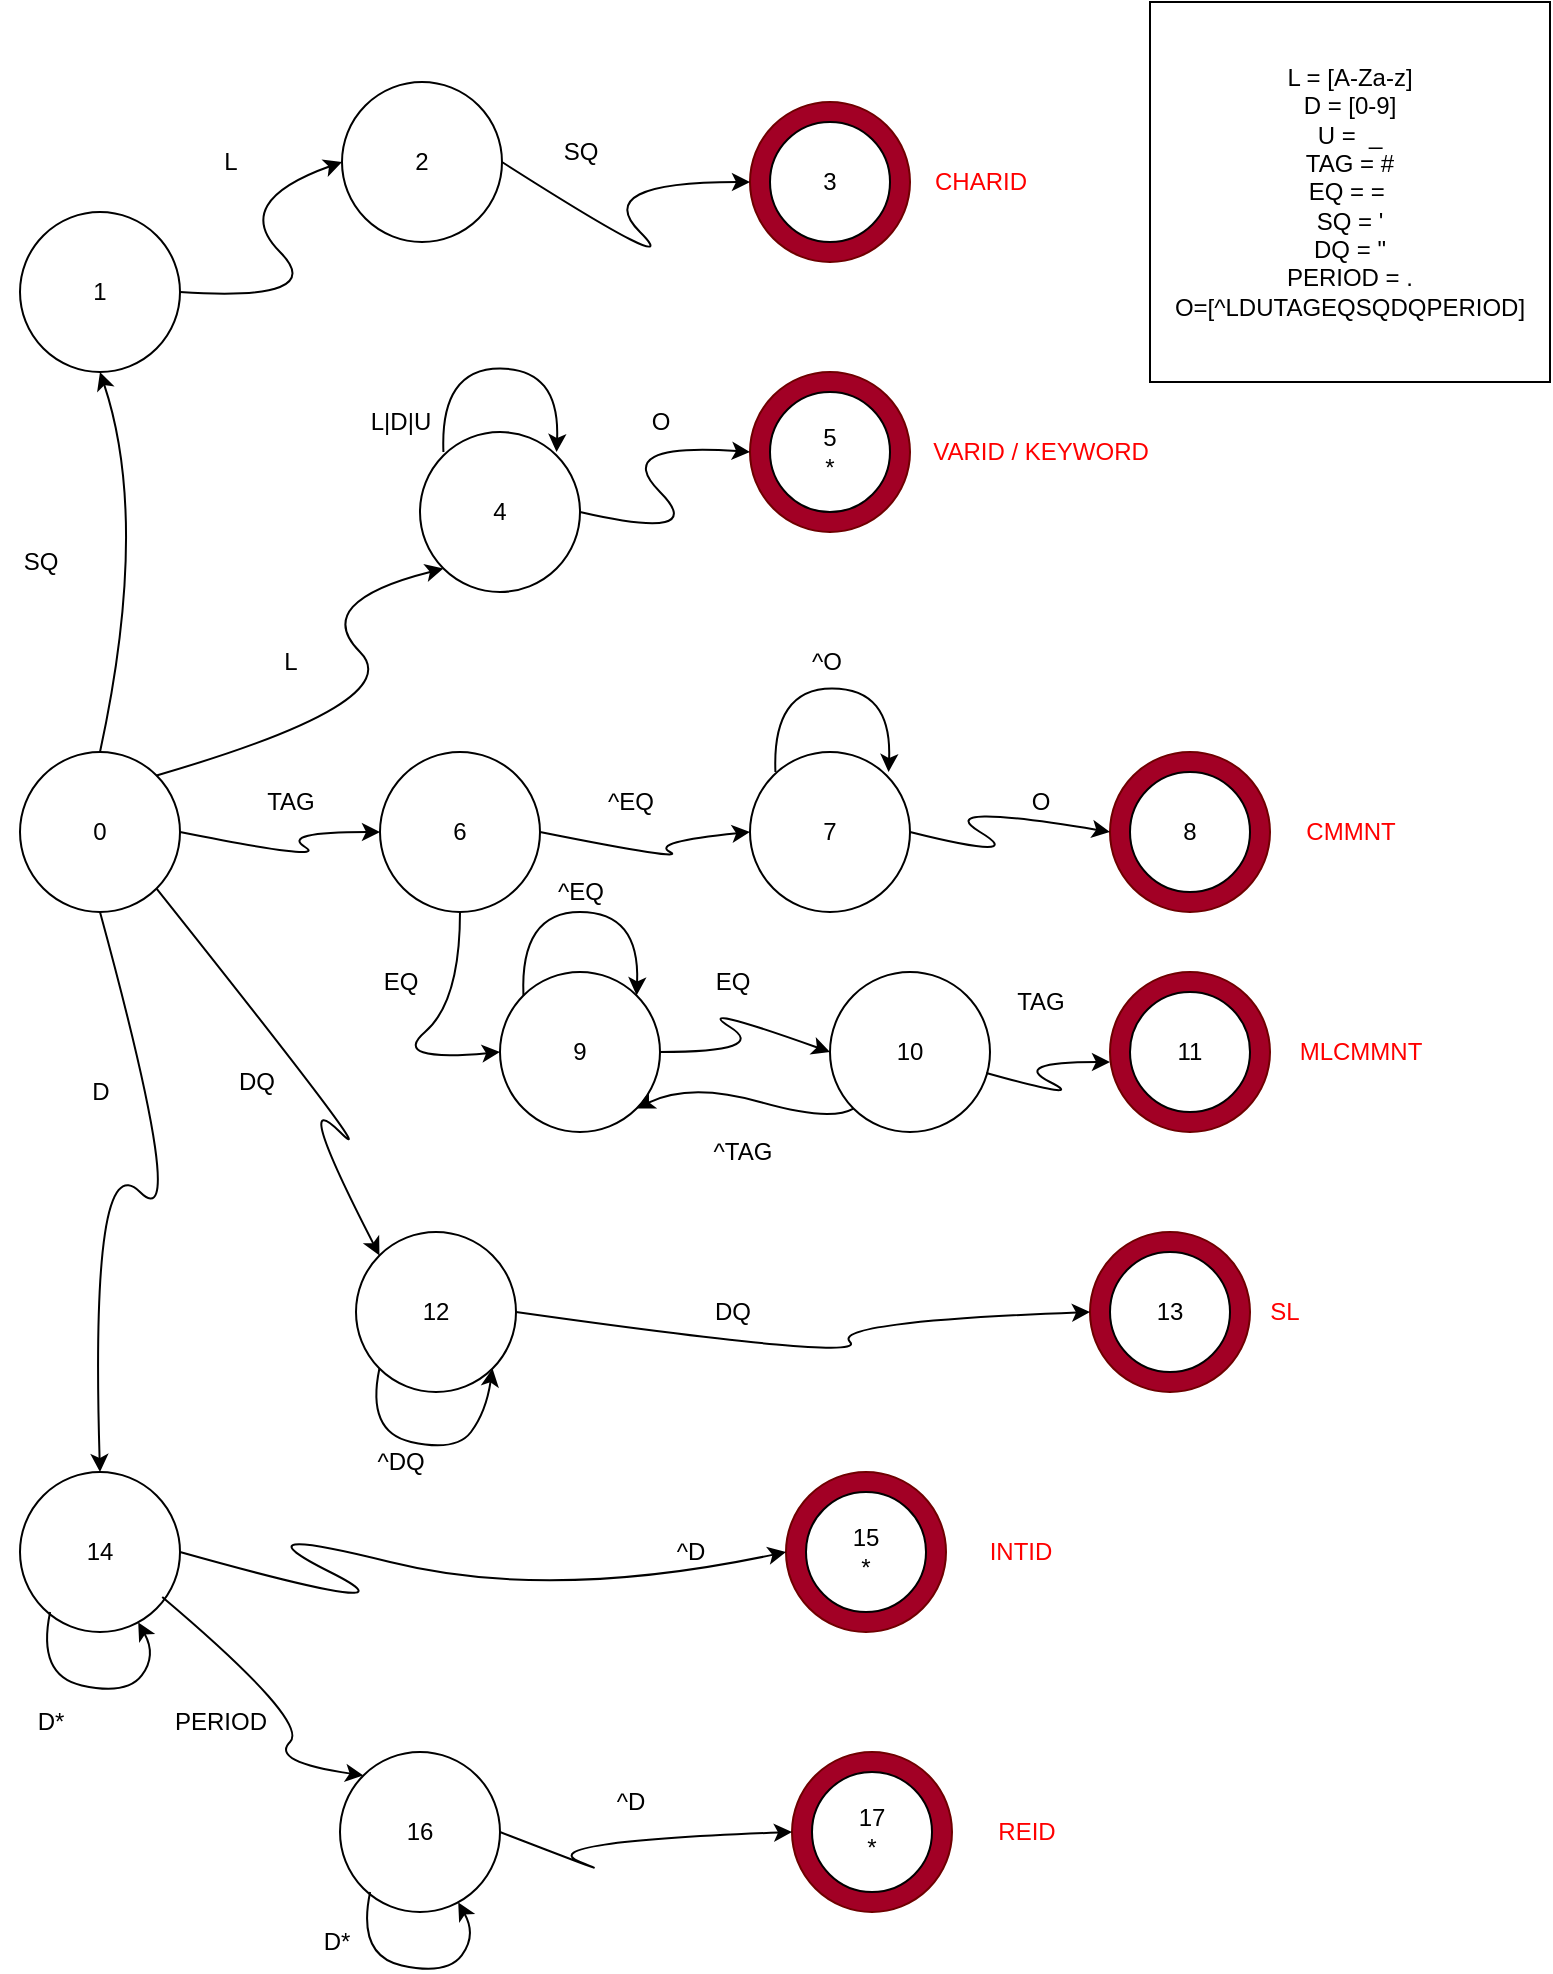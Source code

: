 <mxfile version="20.8.16" type="device"><diagram name="Page-1" id="AvqKZDbMztt61U9ZP5s7"><mxGraphModel dx="785" dy="505" grid="1" gridSize="10" guides="1" tooltips="1" connect="1" arrows="1" fold="1" page="1" pageScale="1" pageWidth="850" pageHeight="1100" math="0" shadow="0"><root><mxCell id="0"/><mxCell id="1" parent="0"/><mxCell id="ualJJNMQJvopFmBxcj2q-64" value="0" style="ellipse;whiteSpace=wrap;html=1;aspect=fixed;" parent="1" vertex="1"><mxGeometry x="65" y="405" width="80" height="80" as="geometry"/></mxCell><mxCell id="ualJJNMQJvopFmBxcj2q-65" value="4" style="ellipse;whiteSpace=wrap;html=1;aspect=fixed;" parent="1" vertex="1"><mxGeometry x="265" y="245" width="80" height="80" as="geometry"/></mxCell><mxCell id="ualJJNMQJvopFmBxcj2q-66" value="" style="ellipse;whiteSpace=wrap;html=1;aspect=fixed;fillColor=#a20025;fontColor=#ffffff;strokeColor=#6F0000;" parent="1" vertex="1"><mxGeometry x="430" y="215" width="80" height="80" as="geometry"/></mxCell><mxCell id="ualJJNMQJvopFmBxcj2q-67" value="5&lt;br&gt;*" style="ellipse;whiteSpace=wrap;html=1;aspect=fixed;" parent="1" vertex="1"><mxGeometry x="440" y="225" width="60" height="60" as="geometry"/></mxCell><mxCell id="ualJJNMQJvopFmBxcj2q-76" value="L" style="text;html=1;align=center;verticalAlign=middle;resizable=0;points=[];autosize=1;strokeColor=none;fillColor=none;" parent="1" vertex="1"><mxGeometry x="185" y="345" width="30" height="30" as="geometry"/></mxCell><mxCell id="ualJJNMQJvopFmBxcj2q-77" value="L|D|U" style="text;html=1;align=center;verticalAlign=middle;resizable=0;points=[];autosize=1;strokeColor=none;fillColor=none;" parent="1" vertex="1"><mxGeometry x="230" y="225" width="50" height="30" as="geometry"/></mxCell><mxCell id="ualJJNMQJvopFmBxcj2q-79" value="&lt;font color=&quot;#ff0000&quot;&gt;VARID / KEYWORD&lt;/font&gt;" style="text;html=1;align=center;verticalAlign=middle;resizable=0;points=[];autosize=1;strokeColor=none;fillColor=none;" parent="1" vertex="1"><mxGeometry x="510" y="240" width="130" height="30" as="geometry"/></mxCell><mxCell id="ualJJNMQJvopFmBxcj2q-80" value="O" style="text;html=1;align=center;verticalAlign=middle;resizable=0;points=[];autosize=1;strokeColor=none;fillColor=none;" parent="1" vertex="1"><mxGeometry x="370" y="225" width="30" height="30" as="geometry"/></mxCell><mxCell id="ualJJNMQJvopFmBxcj2q-89" value="TAG" style="text;html=1;align=center;verticalAlign=middle;resizable=0;points=[];autosize=1;strokeColor=none;fillColor=none;" parent="1" vertex="1"><mxGeometry x="175" y="415" width="50" height="30" as="geometry"/></mxCell><mxCell id="ualJJNMQJvopFmBxcj2q-91" value="" style="ellipse;whiteSpace=wrap;html=1;aspect=fixed;fillColor=#a20025;fontColor=#ffffff;strokeColor=#6F0000;" parent="1" vertex="1"><mxGeometry x="610" y="405" width="80" height="80" as="geometry"/></mxCell><mxCell id="ualJJNMQJvopFmBxcj2q-92" value="8" style="ellipse;whiteSpace=wrap;html=1;aspect=fixed;" parent="1" vertex="1"><mxGeometry x="620" y="415" width="60" height="60" as="geometry"/></mxCell><mxCell id="ualJJNMQJvopFmBxcj2q-93" value="&lt;font color=&quot;#ff0000&quot;&gt;CMMNT&lt;/font&gt;" style="text;html=1;align=center;verticalAlign=middle;resizable=0;points=[];autosize=1;strokeColor=none;fillColor=none;" parent="1" vertex="1"><mxGeometry x="695" y="430" width="70" height="30" as="geometry"/></mxCell><mxCell id="ualJJNMQJvopFmBxcj2q-96" value="EQ" style="text;html=1;align=center;verticalAlign=middle;resizable=0;points=[];autosize=1;strokeColor=none;fillColor=none;" parent="1" vertex="1"><mxGeometry x="235" y="505" width="40" height="30" as="geometry"/></mxCell><mxCell id="ualJJNMQJvopFmBxcj2q-98" value="9" style="ellipse;whiteSpace=wrap;html=1;aspect=fixed;" parent="1" vertex="1"><mxGeometry x="305" y="515" width="80" height="80" as="geometry"/></mxCell><mxCell id="ualJJNMQJvopFmBxcj2q-99" value="" style="curved=1;endArrow=classic;html=1;rounded=0;exitX=0;exitY=0;exitDx=0;exitDy=0;entryX=1;entryY=0;entryDx=0;entryDy=0;" parent="1" source="ualJJNMQJvopFmBxcj2q-98" target="ualJJNMQJvopFmBxcj2q-98" edge="1"><mxGeometry width="50" height="50" relative="1" as="geometry"><mxPoint x="315" y="485" as="sourcePoint"/><mxPoint x="375" y="525" as="targetPoint"/><Array as="points"><mxPoint x="315" y="485"/><mxPoint x="375" y="485"/></Array></mxGeometry></mxCell><mxCell id="ualJJNMQJvopFmBxcj2q-100" value="^EQ" style="text;html=1;align=center;verticalAlign=middle;resizable=0;points=[];autosize=1;strokeColor=none;fillColor=none;" parent="1" vertex="1"><mxGeometry x="320" y="460" width="50" height="30" as="geometry"/></mxCell><mxCell id="ualJJNMQJvopFmBxcj2q-102" value="10" style="ellipse;whiteSpace=wrap;html=1;aspect=fixed;" parent="1" vertex="1"><mxGeometry x="470" y="515" width="80" height="80" as="geometry"/></mxCell><mxCell id="ualJJNMQJvopFmBxcj2q-103" value="EQ" style="text;html=1;align=center;verticalAlign=middle;resizable=0;points=[];autosize=1;strokeColor=none;fillColor=none;" parent="1" vertex="1"><mxGeometry x="401" y="505" width="40" height="30" as="geometry"/></mxCell><mxCell id="ualJJNMQJvopFmBxcj2q-104" value="" style="ellipse;whiteSpace=wrap;html=1;aspect=fixed;fillColor=#a20025;fontColor=#ffffff;strokeColor=#6F0000;" parent="1" vertex="1"><mxGeometry x="610" y="515" width="80" height="80" as="geometry"/></mxCell><mxCell id="ualJJNMQJvopFmBxcj2q-105" value="11" style="ellipse;whiteSpace=wrap;html=1;aspect=fixed;" parent="1" vertex="1"><mxGeometry x="620" y="525" width="60" height="60" as="geometry"/></mxCell><mxCell id="ualJJNMQJvopFmBxcj2q-106" value="TAG" style="text;html=1;align=center;verticalAlign=middle;resizable=0;points=[];autosize=1;strokeColor=none;fillColor=none;" parent="1" vertex="1"><mxGeometry x="550" y="515" width="50" height="30" as="geometry"/></mxCell><mxCell id="ualJJNMQJvopFmBxcj2q-107" value="&lt;font color=&quot;#ff0000&quot;&gt;MLCMMNT&lt;/font&gt;" style="text;html=1;align=center;verticalAlign=middle;resizable=0;points=[];autosize=1;strokeColor=none;fillColor=none;" parent="1" vertex="1"><mxGeometry x="695" y="540" width="80" height="30" as="geometry"/></mxCell><mxCell id="ualJJNMQJvopFmBxcj2q-108" value="L = [A-Za-z]&lt;br style=&quot;border-color: var(--border-color);&quot;&gt;&lt;span style=&quot;&quot;&gt;D = [0-9]&lt;br&gt;&lt;/span&gt;U =&amp;nbsp; _&lt;br&gt;TAG = #&lt;br&gt;EQ = =&amp;nbsp;&lt;br&gt;SQ = '&lt;br&gt;DQ = &quot;&lt;span style=&quot;&quot;&gt;&lt;br&gt;PERIOD = .&lt;br&gt;O=[^LDUTAGEQSQDQPERIOD]&lt;br&gt;&lt;/span&gt;" style="rounded=0;whiteSpace=wrap;html=1;" parent="1" vertex="1"><mxGeometry x="630" y="30" width="200" height="190" as="geometry"/></mxCell><mxCell id="ualJJNMQJvopFmBxcj2q-110" value="DQ" style="text;html=1;align=center;verticalAlign=middle;resizable=0;points=[];autosize=1;strokeColor=none;fillColor=none;" parent="1" vertex="1"><mxGeometry x="163" y="555" width="40" height="30" as="geometry"/></mxCell><mxCell id="ualJJNMQJvopFmBxcj2q-112" value="12" style="ellipse;whiteSpace=wrap;html=1;aspect=fixed;" parent="1" vertex="1"><mxGeometry x="233" y="645" width="80" height="80" as="geometry"/></mxCell><mxCell id="ualJJNMQJvopFmBxcj2q-113" value="^DQ" style="text;html=1;align=center;verticalAlign=middle;resizable=0;points=[];autosize=1;strokeColor=none;fillColor=none;" parent="1" vertex="1"><mxGeometry x="230" y="745" width="50" height="30" as="geometry"/></mxCell><mxCell id="ualJJNMQJvopFmBxcj2q-115" value="" style="ellipse;whiteSpace=wrap;html=1;aspect=fixed;fillColor=#a20025;fontColor=#ffffff;strokeColor=#6F0000;" parent="1" vertex="1"><mxGeometry x="600" y="645" width="80" height="80" as="geometry"/></mxCell><mxCell id="ualJJNMQJvopFmBxcj2q-116" value="13" style="ellipse;whiteSpace=wrap;html=1;aspect=fixed;" parent="1" vertex="1"><mxGeometry x="610" y="655" width="60" height="60" as="geometry"/></mxCell><mxCell id="ualJJNMQJvopFmBxcj2q-117" value="&lt;font color=&quot;#ff0000&quot;&gt;SL&lt;/font&gt;" style="text;html=1;align=center;verticalAlign=middle;resizable=0;points=[];autosize=1;strokeColor=none;fillColor=none;" parent="1" vertex="1"><mxGeometry x="677" y="670" width="40" height="30" as="geometry"/></mxCell><mxCell id="ualJJNMQJvopFmBxcj2q-118" value="" style="curved=1;endArrow=classic;html=1;rounded=0;exitX=0;exitY=1;exitDx=0;exitDy=0;entryX=1;entryY=1;entryDx=0;entryDy=0;" parent="1" source="ualJJNMQJvopFmBxcj2q-112" target="ualJJNMQJvopFmBxcj2q-112" edge="1"><mxGeometry width="50" height="50" relative="1" as="geometry"><mxPoint x="239.716" y="776.716" as="sourcePoint"/><mxPoint x="296.284" y="776.716" as="targetPoint"/><Array as="points"><mxPoint x="238" y="745"/><mxPoint x="283" y="755"/><mxPoint x="298" y="735"/></Array></mxGeometry></mxCell><mxCell id="ualJJNMQJvopFmBxcj2q-120" value="14" style="ellipse;whiteSpace=wrap;html=1;aspect=fixed;" parent="1" vertex="1"><mxGeometry x="65" y="765" width="80" height="80" as="geometry"/></mxCell><mxCell id="ualJJNMQJvopFmBxcj2q-121" value="D" style="text;html=1;align=center;verticalAlign=middle;resizable=0;points=[];autosize=1;strokeColor=none;fillColor=none;" parent="1" vertex="1"><mxGeometry x="90" y="560" width="30" height="30" as="geometry"/></mxCell><mxCell id="ualJJNMQJvopFmBxcj2q-122" value="" style="curved=1;endArrow=classic;html=1;rounded=0;exitX=0;exitY=1;exitDx=0;exitDy=0;" parent="1" target="ualJJNMQJvopFmBxcj2q-120" edge="1"><mxGeometry width="50" height="50" relative="1" as="geometry"><mxPoint x="80.076" y="835.004" as="sourcePoint"/><mxPoint x="136.644" y="835.004" as="targetPoint"/><Array as="points"><mxPoint x="73.36" y="866.72"/><mxPoint x="118.36" y="876.72"/><mxPoint x="133.36" y="856.72"/></Array></mxGeometry></mxCell><mxCell id="ualJJNMQJvopFmBxcj2q-123" value="D*" style="text;html=1;align=center;verticalAlign=middle;resizable=0;points=[];autosize=1;strokeColor=none;fillColor=none;" parent="1" vertex="1"><mxGeometry x="60" y="875" width="40" height="30" as="geometry"/></mxCell><mxCell id="ualJJNMQJvopFmBxcj2q-127" value="PERIOD" style="text;html=1;align=center;verticalAlign=middle;resizable=0;points=[];autosize=1;strokeColor=none;fillColor=none;" parent="1" vertex="1"><mxGeometry x="130" y="875" width="70" height="30" as="geometry"/></mxCell><mxCell id="ualJJNMQJvopFmBxcj2q-129" value="16" style="ellipse;whiteSpace=wrap;html=1;aspect=fixed;" parent="1" vertex="1"><mxGeometry x="225" y="905" width="80" height="80" as="geometry"/></mxCell><mxCell id="ualJJNMQJvopFmBxcj2q-130" value="" style="curved=1;endArrow=classic;html=1;rounded=0;exitX=0;exitY=1;exitDx=0;exitDy=0;" parent="1" target="ualJJNMQJvopFmBxcj2q-129" edge="1"><mxGeometry width="50" height="50" relative="1" as="geometry"><mxPoint x="240.076" y="975.004" as="sourcePoint"/><mxPoint x="296.644" y="975.004" as="targetPoint"/><Array as="points"><mxPoint x="233.36" y="1006.72"/><mxPoint x="278.36" y="1016.72"/><mxPoint x="293.36" y="996.72"/></Array></mxGeometry></mxCell><mxCell id="ualJJNMQJvopFmBxcj2q-131" value="D*" style="text;html=1;align=center;verticalAlign=middle;resizable=0;points=[];autosize=1;strokeColor=none;fillColor=none;" parent="1" vertex="1"><mxGeometry x="203" y="985" width="40" height="30" as="geometry"/></mxCell><mxCell id="ualJJNMQJvopFmBxcj2q-132" value="^D" style="text;html=1;align=center;verticalAlign=middle;resizable=0;points=[];autosize=1;strokeColor=none;fillColor=none;" parent="1" vertex="1"><mxGeometry x="350" y="915" width="40" height="30" as="geometry"/></mxCell><mxCell id="ualJJNMQJvopFmBxcj2q-133" value="" style="ellipse;whiteSpace=wrap;html=1;aspect=fixed;fillColor=#a20025;fontColor=#ffffff;strokeColor=#6F0000;" parent="1" vertex="1"><mxGeometry x="451" y="905" width="80" height="80" as="geometry"/></mxCell><mxCell id="ualJJNMQJvopFmBxcj2q-134" value="17&lt;br&gt;*" style="ellipse;whiteSpace=wrap;html=1;aspect=fixed;" parent="1" vertex="1"><mxGeometry x="461" y="915" width="60" height="60" as="geometry"/></mxCell><mxCell id="ualJJNMQJvopFmBxcj2q-135" value="&lt;font color=&quot;#ff0000&quot;&gt;REID&lt;/font&gt;" style="text;html=1;align=center;verticalAlign=middle;resizable=0;points=[];autosize=1;strokeColor=none;fillColor=none;" parent="1" vertex="1"><mxGeometry x="543" y="930" width="50" height="30" as="geometry"/></mxCell><mxCell id="ualJJNMQJvopFmBxcj2q-136" value="^D" style="text;html=1;align=center;verticalAlign=middle;resizable=0;points=[];autosize=1;strokeColor=none;fillColor=none;" parent="1" vertex="1"><mxGeometry x="380" y="790" width="40" height="30" as="geometry"/></mxCell><mxCell id="ualJJNMQJvopFmBxcj2q-137" value="" style="ellipse;whiteSpace=wrap;html=1;aspect=fixed;fillColor=#a20025;fontColor=#ffffff;strokeColor=#6F0000;" parent="1" vertex="1"><mxGeometry x="448" y="765" width="80" height="80" as="geometry"/></mxCell><mxCell id="ualJJNMQJvopFmBxcj2q-138" value="15&lt;br&gt;*" style="ellipse;whiteSpace=wrap;html=1;aspect=fixed;" parent="1" vertex="1"><mxGeometry x="458" y="775" width="60" height="60" as="geometry"/></mxCell><mxCell id="ualJJNMQJvopFmBxcj2q-139" value="&lt;font color=&quot;#ff0000&quot;&gt;INTID&lt;/font&gt;" style="text;html=1;align=center;verticalAlign=middle;resizable=0;points=[];autosize=1;strokeColor=none;fillColor=none;" parent="1" vertex="1"><mxGeometry x="540" y="790" width="50" height="30" as="geometry"/></mxCell><mxCell id="ualJJNMQJvopFmBxcj2q-141" value="1" style="ellipse;whiteSpace=wrap;html=1;aspect=fixed;" parent="1" vertex="1"><mxGeometry x="65" y="135" width="80" height="80" as="geometry"/></mxCell><mxCell id="ualJJNMQJvopFmBxcj2q-143" value="" style="ellipse;whiteSpace=wrap;html=1;aspect=fixed;fillColor=#a20025;fontColor=#ffffff;strokeColor=#6F0000;" parent="1" vertex="1"><mxGeometry x="430" y="80" width="80" height="80" as="geometry"/></mxCell><mxCell id="ualJJNMQJvopFmBxcj2q-144" value="3" style="ellipse;whiteSpace=wrap;html=1;aspect=fixed;" parent="1" vertex="1"><mxGeometry x="440" y="90" width="60" height="60" as="geometry"/></mxCell><mxCell id="ualJJNMQJvopFmBxcj2q-145" value="&lt;font color=&quot;#ff0000&quot;&gt;CHARID&lt;/font&gt;" style="text;html=1;align=center;verticalAlign=middle;resizable=0;points=[];autosize=1;strokeColor=none;fillColor=none;" parent="1" vertex="1"><mxGeometry x="510" y="105" width="70" height="30" as="geometry"/></mxCell><mxCell id="ualJJNMQJvopFmBxcj2q-146" value="SQ" style="text;html=1;align=center;verticalAlign=middle;resizable=0;points=[];autosize=1;strokeColor=none;fillColor=none;" parent="1" vertex="1"><mxGeometry x="55" y="295" width="40" height="30" as="geometry"/></mxCell><mxCell id="ualJJNMQJvopFmBxcj2q-148" value="L" style="text;html=1;align=center;verticalAlign=middle;resizable=0;points=[];autosize=1;strokeColor=none;fillColor=none;" parent="1" vertex="1"><mxGeometry x="155" y="95" width="30" height="30" as="geometry"/></mxCell><mxCell id="ualJJNMQJvopFmBxcj2q-149" value="6" style="ellipse;whiteSpace=wrap;html=1;aspect=fixed;" parent="1" vertex="1"><mxGeometry x="245" y="405" width="80" height="80" as="geometry"/></mxCell><mxCell id="ualJJNMQJvopFmBxcj2q-150" value="7" style="ellipse;whiteSpace=wrap;html=1;aspect=fixed;" parent="1" vertex="1"><mxGeometry x="430" y="405" width="80" height="80" as="geometry"/></mxCell><mxCell id="ualJJNMQJvopFmBxcj2q-151" value="" style="curved=1;endArrow=classic;html=1;rounded=0;exitX=0;exitY=0;exitDx=0;exitDy=0;entryX=1;entryY=0;entryDx=0;entryDy=0;" parent="1" edge="1"><mxGeometry width="50" height="50" relative="1" as="geometry"><mxPoint x="442.716" y="414.996" as="sourcePoint"/><mxPoint x="499.284" y="414.996" as="targetPoint"/><Array as="points"><mxPoint x="441" y="373.28"/><mxPoint x="501" y="373.28"/></Array></mxGeometry></mxCell><mxCell id="ualJJNMQJvopFmBxcj2q-152" value="^O" style="text;html=1;align=center;verticalAlign=middle;resizable=0;points=[];autosize=1;strokeColor=none;fillColor=none;" parent="1" vertex="1"><mxGeometry x="448" y="345" width="40" height="30" as="geometry"/></mxCell><mxCell id="ualJJNMQJvopFmBxcj2q-155" value="^EQ" style="text;html=1;align=center;verticalAlign=middle;resizable=0;points=[];autosize=1;strokeColor=none;fillColor=none;" parent="1" vertex="1"><mxGeometry x="345" y="415" width="50" height="30" as="geometry"/></mxCell><mxCell id="ualJJNMQJvopFmBxcj2q-156" value="O" style="text;html=1;align=center;verticalAlign=middle;resizable=0;points=[];autosize=1;strokeColor=none;fillColor=none;" parent="1" vertex="1"><mxGeometry x="560" y="415" width="30" height="30" as="geometry"/></mxCell><mxCell id="64LJVQLyfL_Ww44AqAAz-3" value="^TAG" style="text;html=1;align=center;verticalAlign=middle;resizable=0;points=[];autosize=1;strokeColor=none;fillColor=none;" parent="1" vertex="1"><mxGeometry x="401" y="590" width="50" height="30" as="geometry"/></mxCell><mxCell id="64LJVQLyfL_Ww44AqAAz-6" value="DQ" style="text;html=1;align=center;verticalAlign=middle;resizable=0;points=[];autosize=1;strokeColor=none;fillColor=none;" parent="1" vertex="1"><mxGeometry x="401" y="670" width="40" height="30" as="geometry"/></mxCell><mxCell id="64LJVQLyfL_Ww44AqAAz-10" value="" style="curved=1;endArrow=classic;html=1;rounded=0;exitX=0;exitY=0;exitDx=0;exitDy=0;entryX=1;entryY=0;entryDx=0;entryDy=0;" parent="1" edge="1"><mxGeometry width="50" height="50" relative="1" as="geometry"><mxPoint x="276.716" y="254.996" as="sourcePoint"/><mxPoint x="333.284" y="254.996" as="targetPoint"/><Array as="points"><mxPoint x="275" y="213.28"/><mxPoint x="335" y="213.28"/></Array></mxGeometry></mxCell><mxCell id="64LJVQLyfL_Ww44AqAAz-12" value="" style="curved=1;endArrow=classic;html=1;rounded=0;fontColor=#FFFFFF;exitX=1;exitY=0.5;exitDx=0;exitDy=0;entryX=0;entryY=0.5;entryDx=0;entryDy=0;" parent="1" source="ualJJNMQJvopFmBxcj2q-65" target="ualJJNMQJvopFmBxcj2q-66" edge="1"><mxGeometry width="50" height="50" relative="1" as="geometry"><mxPoint x="360" y="300" as="sourcePoint"/><mxPoint x="410" y="250" as="targetPoint"/><Array as="points"><mxPoint x="410" y="300"/><mxPoint x="360" y="250"/></Array></mxGeometry></mxCell><mxCell id="64LJVQLyfL_Ww44AqAAz-14" value="" style="curved=1;endArrow=classic;html=1;rounded=0;fontColor=#FFFFFF;exitX=1;exitY=0.5;exitDx=0;exitDy=0;entryX=0;entryY=0.5;entryDx=0;entryDy=0;" parent="1" source="ualJJNMQJvopFmBxcj2q-120" target="ualJJNMQJvopFmBxcj2q-137" edge="1"><mxGeometry width="50" height="50" relative="1" as="geometry"><mxPoint x="170" y="840" as="sourcePoint"/><mxPoint x="220" y="790" as="targetPoint"/><Array as="points"><mxPoint x="270" y="840"/><mxPoint x="170" y="790"/><mxPoint x="330" y="830"/></Array></mxGeometry></mxCell><mxCell id="64LJVQLyfL_Ww44AqAAz-15" value="2" style="ellipse;whiteSpace=wrap;html=1;aspect=fixed;" parent="1" vertex="1"><mxGeometry x="226" y="70" width="80" height="80" as="geometry"/></mxCell><mxCell id="64LJVQLyfL_Ww44AqAAz-16" value="SQ" style="text;html=1;align=center;verticalAlign=middle;resizable=0;points=[];autosize=1;strokeColor=none;fillColor=none;" parent="1" vertex="1"><mxGeometry x="325" y="90" width="40" height="30" as="geometry"/></mxCell><mxCell id="64LJVQLyfL_Ww44AqAAz-20" value="" style="curved=1;endArrow=classic;html=1;rounded=0;fontColor=#FFFFFF;entryX=1;entryY=1;entryDx=0;entryDy=0;exitX=0;exitY=1;exitDx=0;exitDy=0;" parent="1" source="ualJJNMQJvopFmBxcj2q-102" target="ualJJNMQJvopFmBxcj2q-98" edge="1"><mxGeometry width="50" height="50" relative="1" as="geometry"><mxPoint x="400" y="620" as="sourcePoint"/><mxPoint x="450" y="570" as="targetPoint"/><Array as="points"><mxPoint x="470" y="590"/><mxPoint x="400" y="570"/></Array></mxGeometry></mxCell><mxCell id="64LJVQLyfL_Ww44AqAAz-22" value="" style="curved=1;endArrow=classic;html=1;rounded=0;fontColor=#FFFFFF;entryX=0;entryY=0.5;entryDx=0;entryDy=0;exitX=1;exitY=0.5;exitDx=0;exitDy=0;" parent="1" source="ualJJNMQJvopFmBxcj2q-98" target="ualJJNMQJvopFmBxcj2q-102" edge="1"><mxGeometry width="50" height="50" relative="1" as="geometry"><mxPoint x="380" y="555" as="sourcePoint"/><mxPoint x="440" y="505" as="targetPoint"/><Array as="points"><mxPoint x="440" y="555"/><mxPoint x="400" y="530"/></Array></mxGeometry></mxCell><mxCell id="64LJVQLyfL_Ww44AqAAz-23" value="" style="curved=1;endArrow=classic;html=1;rounded=0;fontColor=#FFFFFF;exitX=0.977;exitY=0.631;exitDx=0;exitDy=0;exitPerimeter=0;" parent="1" source="ualJJNMQJvopFmBxcj2q-102" edge="1"><mxGeometry width="50" height="50" relative="1" as="geometry"><mxPoint x="560" y="610" as="sourcePoint"/><mxPoint x="610" y="560" as="targetPoint"/><Array as="points"><mxPoint x="600" y="580"/><mxPoint x="560" y="560"/></Array></mxGeometry></mxCell><mxCell id="64LJVQLyfL_Ww44AqAAz-24" value="" style="curved=1;endArrow=classic;html=1;rounded=0;fontColor=#FFFFFF;entryX=0;entryY=0.5;entryDx=0;entryDy=0;exitX=1;exitY=0.5;exitDx=0;exitDy=0;" parent="1" source="ualJJNMQJvopFmBxcj2q-150" target="ualJJNMQJvopFmBxcj2q-91" edge="1"><mxGeometry width="50" height="50" relative="1" as="geometry"><mxPoint x="520" y="480" as="sourcePoint"/><mxPoint x="570" y="430" as="targetPoint"/><Array as="points"><mxPoint x="570" y="460"/><mxPoint x="520" y="430"/></Array></mxGeometry></mxCell><mxCell id="64LJVQLyfL_Ww44AqAAz-26" value="" style="curved=1;endArrow=classic;html=1;rounded=0;fontColor=#FFFFFF;entryX=0;entryY=0;entryDx=0;entryDy=0;exitX=0.889;exitY=0.781;exitDx=0;exitDy=0;exitPerimeter=0;" parent="1" source="ualJJNMQJvopFmBxcj2q-120" target="ualJJNMQJvopFmBxcj2q-129" edge="1"><mxGeometry width="50" height="50" relative="1" as="geometry"><mxPoint x="120" y="980" as="sourcePoint"/><mxPoint x="170" y="930" as="targetPoint"/><Array as="points"><mxPoint x="210" y="890"/><mxPoint x="190" y="910"/></Array></mxGeometry></mxCell><mxCell id="64LJVQLyfL_Ww44AqAAz-27" value="" style="curved=1;endArrow=classic;html=1;rounded=0;fontColor=#FFFFFF;entryX=0;entryY=0.5;entryDx=0;entryDy=0;exitX=1;exitY=0.5;exitDx=0;exitDy=0;" parent="1" source="ualJJNMQJvopFmBxcj2q-129" target="ualJJNMQJvopFmBxcj2q-133" edge="1"><mxGeometry width="50" height="50" relative="1" as="geometry"><mxPoint x="320" y="1000" as="sourcePoint"/><mxPoint x="370" y="950" as="targetPoint"/><Array as="points"><mxPoint x="370" y="970"/><mxPoint x="320" y="950"/></Array></mxGeometry></mxCell><mxCell id="64LJVQLyfL_Ww44AqAAz-30" value="" style="curved=1;endArrow=classic;html=1;rounded=0;fontColor=#FFFFFF;exitX=1;exitY=0.5;exitDx=0;exitDy=0;" parent="1" source="ualJJNMQJvopFmBxcj2q-64" edge="1"><mxGeometry width="50" height="50" relative="1" as="geometry"><mxPoint x="195" y="495" as="sourcePoint"/><mxPoint x="245" y="445" as="targetPoint"/><Array as="points"><mxPoint x="220" y="460"/><mxPoint x="195" y="445"/></Array></mxGeometry></mxCell><mxCell id="64LJVQLyfL_Ww44AqAAz-31" value="" style="curved=1;endArrow=classic;html=1;rounded=0;fontColor=#FFFFFF;entryX=0;entryY=0.5;entryDx=0;entryDy=0;exitX=1;exitY=0.5;exitDx=0;exitDy=0;" parent="1" source="ualJJNMQJvopFmBxcj2q-149" target="ualJJNMQJvopFmBxcj2q-150" edge="1"><mxGeometry width="50" height="50" relative="1" as="geometry"><mxPoint x="380" y="500" as="sourcePoint"/><mxPoint x="430" y="450" as="targetPoint"/><Array as="points"><mxPoint x="400" y="460"/><mxPoint x="380" y="450"/></Array></mxGeometry></mxCell><mxCell id="64LJVQLyfL_Ww44AqAAz-32" value="" style="curved=1;endArrow=classic;html=1;rounded=0;fontColor=#FFFFFF;entryX=0;entryY=1;entryDx=0;entryDy=0;exitX=1;exitY=0;exitDx=0;exitDy=0;" parent="1" source="ualJJNMQJvopFmBxcj2q-64" target="ualJJNMQJvopFmBxcj2q-65" edge="1"><mxGeometry width="50" height="50" relative="1" as="geometry"><mxPoint x="210" y="380" as="sourcePoint"/><mxPoint x="260" y="330" as="targetPoint"/><Array as="points"><mxPoint x="260" y="380"/><mxPoint x="210" y="330"/></Array></mxGeometry></mxCell><mxCell id="64LJVQLyfL_Ww44AqAAz-33" value="" style="curved=1;endArrow=classic;html=1;rounded=0;fontColor=#FFFFFF;entryX=0.5;entryY=1;entryDx=0;entryDy=0;exitX=0.5;exitY=0;exitDx=0;exitDy=0;" parent="1" source="ualJJNMQJvopFmBxcj2q-64" target="ualJJNMQJvopFmBxcj2q-141" edge="1"><mxGeometry width="50" height="50" relative="1" as="geometry"><mxPoint x="130" y="340" as="sourcePoint"/><mxPoint x="180" y="290" as="targetPoint"/><Array as="points"><mxPoint x="130" y="290"/></Array></mxGeometry></mxCell><mxCell id="64LJVQLyfL_Ww44AqAAz-34" value="" style="curved=1;endArrow=classic;html=1;rounded=0;fontColor=#FFFFFF;exitX=1;exitY=1;exitDx=0;exitDy=0;entryX=0;entryY=0;entryDx=0;entryDy=0;" parent="1" source="ualJJNMQJvopFmBxcj2q-64" target="ualJJNMQJvopFmBxcj2q-112" edge="1"><mxGeometry width="50" height="50" relative="1" as="geometry"><mxPoint x="200" y="620" as="sourcePoint"/><mxPoint x="250" y="570" as="targetPoint"/><Array as="points"><mxPoint x="250" y="620"/><mxPoint x="200" y="570"/></Array></mxGeometry></mxCell><mxCell id="64LJVQLyfL_Ww44AqAAz-36" value="" style="curved=1;endArrow=classic;html=1;rounded=0;fontColor=#FFFFFF;exitX=0.5;exitY=1;exitDx=0;exitDy=0;entryX=0.5;entryY=0;entryDx=0;entryDy=0;" parent="1" source="ualJJNMQJvopFmBxcj2q-64" target="ualJJNMQJvopFmBxcj2q-120" edge="1"><mxGeometry width="50" height="50" relative="1" as="geometry"><mxPoint x="100" y="650" as="sourcePoint"/><mxPoint x="150" y="600" as="targetPoint"/><Array as="points"><mxPoint x="150" y="650"/><mxPoint x="100" y="600"/></Array></mxGeometry></mxCell><mxCell id="64LJVQLyfL_Ww44AqAAz-37" value="" style="curved=1;endArrow=classic;html=1;rounded=0;fontColor=#FFFFFF;entryX=0;entryY=0.5;entryDx=0;entryDy=0;exitX=0.5;exitY=1;exitDx=0;exitDy=0;" parent="1" source="ualJJNMQJvopFmBxcj2q-149" target="ualJJNMQJvopFmBxcj2q-98" edge="1"><mxGeometry width="50" height="50" relative="1" as="geometry"><mxPoint x="250" y="610" as="sourcePoint"/><mxPoint x="300" y="560" as="targetPoint"/><Array as="points"><mxPoint x="285" y="530"/><mxPoint x="250" y="560"/></Array></mxGeometry></mxCell><mxCell id="64LJVQLyfL_Ww44AqAAz-38" value="" style="curved=1;endArrow=classic;html=1;rounded=0;fontColor=#FFFFFF;exitX=1;exitY=0.5;exitDx=0;exitDy=0;" parent="1" source="64LJVQLyfL_Ww44AqAAz-15" target="ualJJNMQJvopFmBxcj2q-143" edge="1"><mxGeometry width="50" height="50" relative="1" as="geometry"><mxPoint x="350" y="170" as="sourcePoint"/><mxPoint x="400" y="120" as="targetPoint"/><Array as="points"><mxPoint x="400" y="170"/><mxPoint x="350" y="120"/></Array></mxGeometry></mxCell><mxCell id="64LJVQLyfL_Ww44AqAAz-39" value="" style="curved=1;endArrow=classic;html=1;rounded=0;fontColor=#FFFFFF;entryX=0;entryY=0.5;entryDx=0;entryDy=0;exitX=1;exitY=0.5;exitDx=0;exitDy=0;" parent="1" source="ualJJNMQJvopFmBxcj2q-141" target="64LJVQLyfL_Ww44AqAAz-15" edge="1"><mxGeometry width="50" height="50" relative="1" as="geometry"><mxPoint x="170" y="180" as="sourcePoint"/><mxPoint x="220" y="130" as="targetPoint"/><Array as="points"><mxPoint x="220" y="180"/><mxPoint x="170" y="130"/></Array></mxGeometry></mxCell><mxCell id="64LJVQLyfL_Ww44AqAAz-40" value="" style="curved=1;endArrow=classic;html=1;rounded=0;fontColor=#FFFFFF;entryX=0;entryY=0.5;entryDx=0;entryDy=0;exitX=1;exitY=0.5;exitDx=0;exitDy=0;" parent="1" source="ualJJNMQJvopFmBxcj2q-112" target="ualJJNMQJvopFmBxcj2q-115" edge="1"><mxGeometry width="50" height="50" relative="1" as="geometry"><mxPoint x="470" y="740" as="sourcePoint"/><mxPoint x="520" y="690" as="targetPoint"/><Array as="points"><mxPoint x="490" y="710"/><mxPoint x="470" y="690"/></Array></mxGeometry></mxCell></root></mxGraphModel></diagram></mxfile>